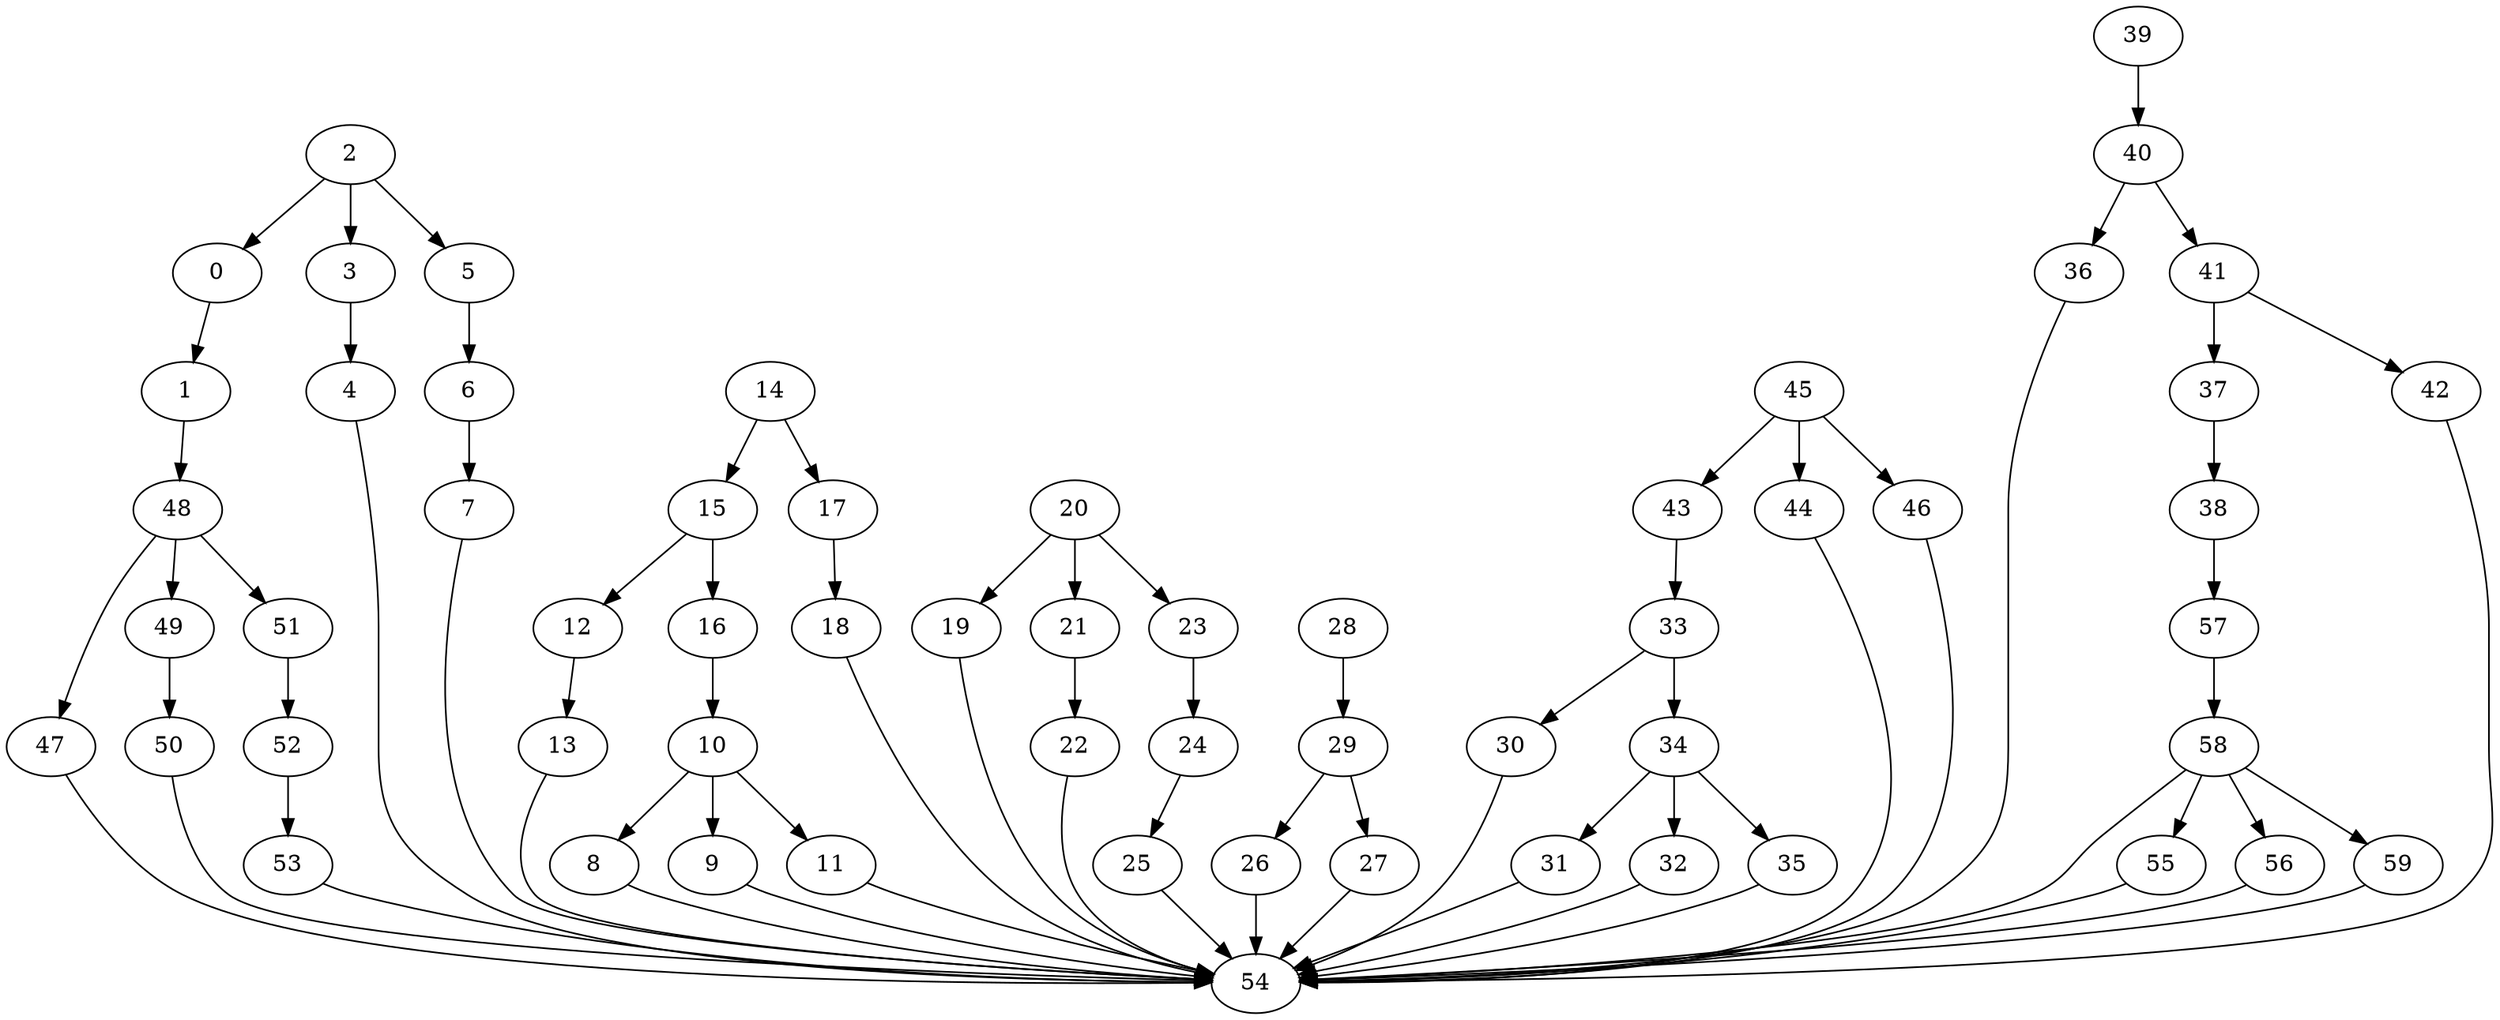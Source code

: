 strict digraph  {
0 [exec=189];
1 [exec=76];
2 [exec=196];
3 [exec=113];
4 [exec=53];
5 [exec=105];
6 [exec=154];
7 [exec=121];
8 [exec=163];
9 [exec=82];
10 [exec=83];
11 [exec=50];
12 [exec=130];
13 [exec=100];
14 [exec=188];
15 [exec=102];
16 [exec=96];
17 [exec=100];
18 [exec=148];
19 [exec=117];
20 [exec=66];
21 [exec=134];
22 [exec=127];
23 [exec=200];
24 [exec=50];
25 [exec=136];
26 [exec=168];
27 [exec=138];
28 [exec=181];
29 [exec=140];
30 [exec=160];
31 [exec=73];
32 [exec=103];
33 [exec=137];
34 [exec=181];
35 [exec=142];
36 [exec=131];
37 [exec=128];
38 [exec=95];
39 [exec=70];
40 [exec=88];
41 [exec=129];
42 [exec=173];
43 [exec=114];
44 [exec=166];
45 [exec=157];
46 [exec=87];
47 [exec=194];
48 [exec=83];
49 [exec=155];
50 [exec=77];
51 [exec=93];
52 [exec=161];
53 [exec=145];
54 [exec=166];
55 [exec=93];
56 [exec=183];
57 [exec=166];
58 [exec=174];
59 [exec=131];
0 -> 1  [comm=10];
1 -> 48  [comm=12];
2 -> 3  [comm=10];
2 -> 0  [comm=6];
2 -> 5  [comm=20];
3 -> 4  [comm=12];
4 -> 54  [comm=10];
5 -> 6  [comm=6];
6 -> 7  [comm=9];
7 -> 54  [comm=8];
8 -> 54  [comm=15];
9 -> 54  [comm=10];
10 -> 11  [comm=20];
10 -> 8  [comm=11];
10 -> 9  [comm=6];
11 -> 54  [comm=18];
12 -> 13  [comm=19];
13 -> 54  [comm=16];
14 -> 15  [comm=17];
14 -> 17  [comm=7];
15 -> 16  [comm=11];
15 -> 12  [comm=12];
16 -> 10  [comm=16];
17 -> 18  [comm=5];
18 -> 54  [comm=16];
19 -> 54  [comm=17];
20 -> 21  [comm=13];
20 -> 19  [comm=18];
20 -> 23  [comm=8];
21 -> 22  [comm=16];
22 -> 54  [comm=6];
23 -> 24  [comm=14];
24 -> 25  [comm=8];
25 -> 54  [comm=14];
26 -> 54  [comm=15];
27 -> 54  [comm=14];
28 -> 29  [comm=16];
29 -> 26  [comm=9];
29 -> 27  [comm=18];
30 -> 54  [comm=18];
31 -> 54  [comm=16];
32 -> 54  [comm=19];
33 -> 34  [comm=9];
33 -> 30  [comm=10];
34 -> 35  [comm=17];
34 -> 31  [comm=20];
34 -> 32  [comm=11];
35 -> 54  [comm=9];
36 -> 54  [comm=7];
37 -> 38  [comm=16];
38 -> 57  [comm=5];
39 -> 40  [comm=17];
40 -> 41  [comm=8];
40 -> 36  [comm=15];
41 -> 42  [comm=9];
41 -> 37  [comm=15];
42 -> 54  [comm=17];
43 -> 33  [comm=18];
44 -> 54  [comm=18];
45 -> 46  [comm=12];
45 -> 43  [comm=20];
45 -> 44  [comm=14];
46 -> 54  [comm=20];
47 -> 54  [comm=17];
48 -> 49  [comm=17];
48 -> 47  [comm=10];
48 -> 51  [comm=13];
49 -> 50  [comm=14];
50 -> 54  [comm=20];
51 -> 52  [comm=13];
52 -> 53  [comm=18];
53 -> 54  [comm=5];
55 -> 54  [comm=15];
56 -> 54  [comm=14];
57 -> 58  [comm=20];
58 -> 59  [comm=14];
58 -> 54  [comm=9];
58 -> 55  [comm=20];
58 -> 56  [comm=5];
59 -> 54  [comm=8];
}
